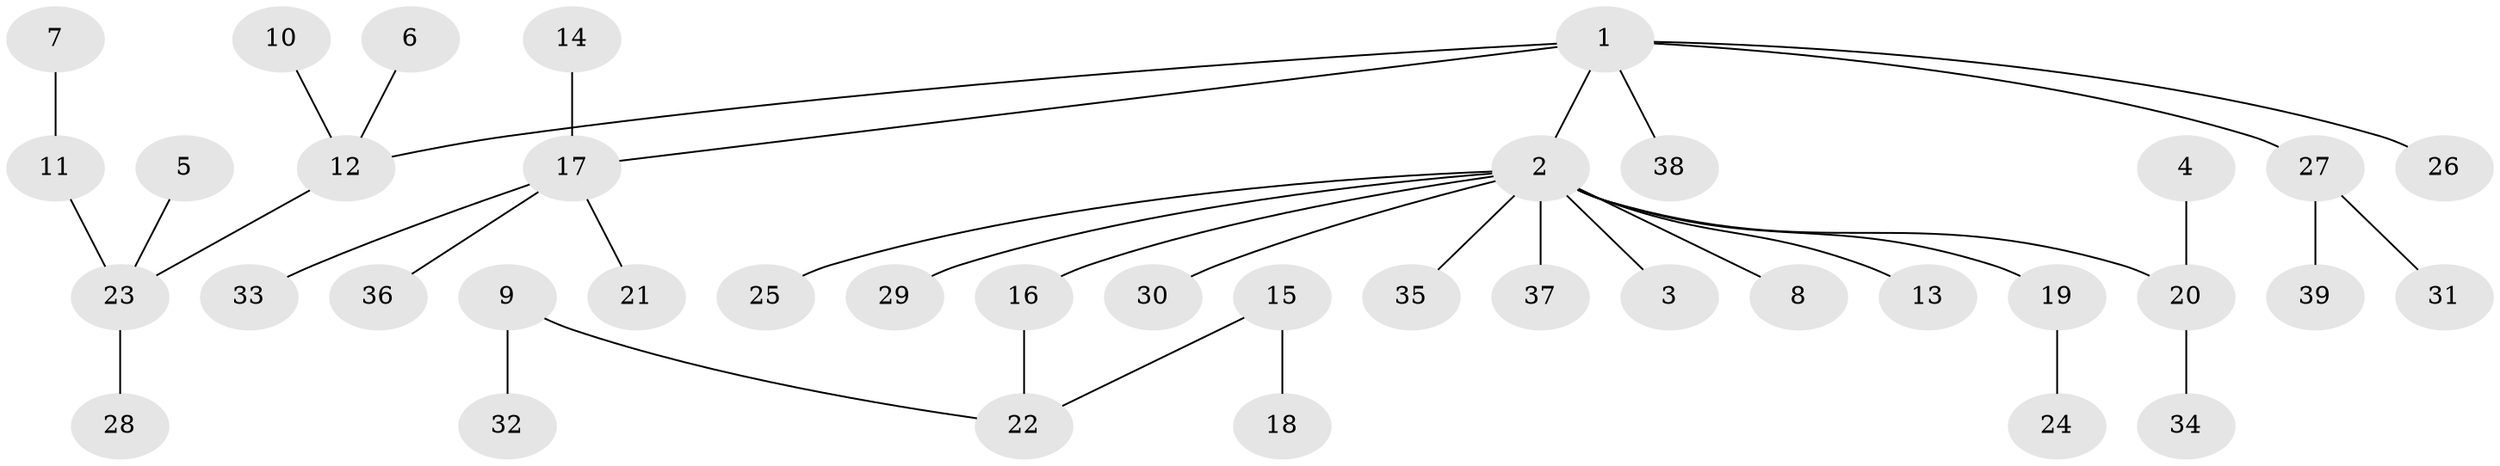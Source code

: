 // original degree distribution, {9: 0.01282051282051282, 6: 0.038461538461538464, 5: 0.038461538461538464, 3: 0.05128205128205128, 2: 0.3076923076923077, 4: 0.038461538461538464, 1: 0.5128205128205128}
// Generated by graph-tools (version 1.1) at 2025/50/03/09/25 03:50:19]
// undirected, 39 vertices, 38 edges
graph export_dot {
graph [start="1"]
  node [color=gray90,style=filled];
  1;
  2;
  3;
  4;
  5;
  6;
  7;
  8;
  9;
  10;
  11;
  12;
  13;
  14;
  15;
  16;
  17;
  18;
  19;
  20;
  21;
  22;
  23;
  24;
  25;
  26;
  27;
  28;
  29;
  30;
  31;
  32;
  33;
  34;
  35;
  36;
  37;
  38;
  39;
  1 -- 2 [weight=1.0];
  1 -- 12 [weight=1.0];
  1 -- 17 [weight=1.0];
  1 -- 26 [weight=1.0];
  1 -- 27 [weight=1.0];
  1 -- 38 [weight=1.0];
  2 -- 3 [weight=1.0];
  2 -- 8 [weight=1.0];
  2 -- 13 [weight=1.0];
  2 -- 16 [weight=1.0];
  2 -- 19 [weight=1.0];
  2 -- 20 [weight=1.0];
  2 -- 25 [weight=1.0];
  2 -- 29 [weight=1.0];
  2 -- 30 [weight=1.0];
  2 -- 35 [weight=1.0];
  2 -- 37 [weight=1.0];
  4 -- 20 [weight=1.0];
  5 -- 23 [weight=1.0];
  6 -- 12 [weight=1.0];
  7 -- 11 [weight=1.0];
  9 -- 22 [weight=1.0];
  9 -- 32 [weight=1.0];
  10 -- 12 [weight=1.0];
  11 -- 23 [weight=1.0];
  12 -- 23 [weight=1.0];
  14 -- 17 [weight=1.0];
  15 -- 18 [weight=1.0];
  15 -- 22 [weight=1.0];
  16 -- 22 [weight=1.0];
  17 -- 21 [weight=1.0];
  17 -- 33 [weight=1.0];
  17 -- 36 [weight=1.0];
  19 -- 24 [weight=1.0];
  20 -- 34 [weight=1.0];
  23 -- 28 [weight=1.0];
  27 -- 31 [weight=1.0];
  27 -- 39 [weight=1.0];
}
